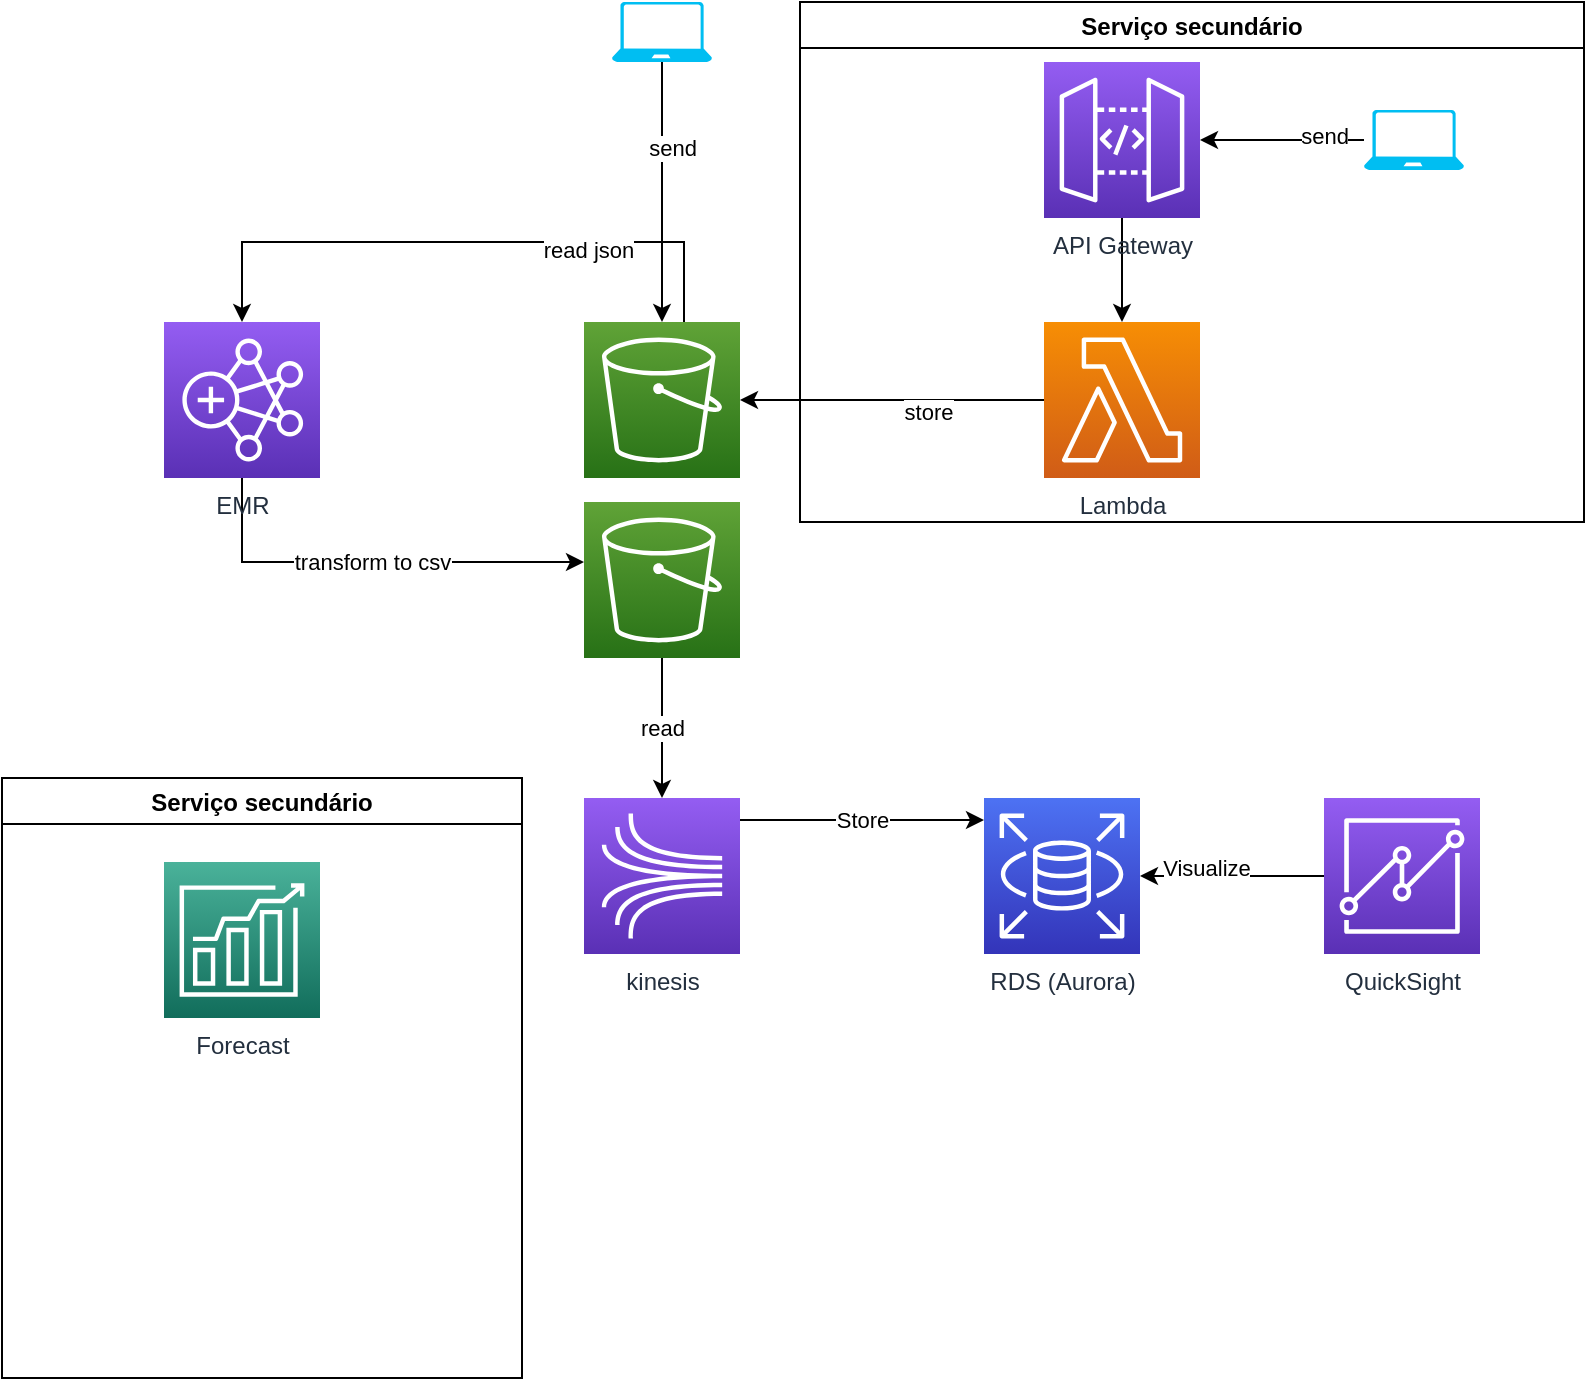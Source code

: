 <mxfile version="13.7.1" type="device"><diagram id="MkwOq9qKBs4o3Ufkjd02" name="Page-1"><mxGraphModel dx="1662" dy="762" grid="1" gridSize="10" guides="1" tooltips="1" connect="1" arrows="1" fold="1" page="1" pageScale="1" pageWidth="850" pageHeight="1100" math="0" shadow="0"><root><mxCell id="0"/><mxCell id="1" parent="0"/><mxCell id="mrfUbtfNJEClvwplXSmV-4" value="transform to csv" style="edgeStyle=orthogonalEdgeStyle;rounded=0;orthogonalLoop=1;jettySize=auto;html=1;" parent="1" source="mrfUbtfNJEClvwplXSmV-1" target="ylvelowAXBuMR_9iiyPl-11" edge="1"><mxGeometry relative="1" as="geometry"><Array as="points"><mxPoint x="139" y="290"/></Array></mxGeometry></mxCell><mxCell id="mrfUbtfNJEClvwplXSmV-1" value="EMR" style="outlineConnect=0;fontColor=#232F3E;gradientColor=#945DF2;gradientDirection=north;fillColor=#5A30B5;strokeColor=#ffffff;dashed=0;verticalLabelPosition=bottom;verticalAlign=top;align=center;html=1;fontSize=12;fontStyle=0;aspect=fixed;shape=mxgraph.aws4.resourceIcon;resIcon=mxgraph.aws4.emr;" parent="1" vertex="1"><mxGeometry x="100" y="170" width="78" height="78" as="geometry"/></mxCell><mxCell id="mrfUbtfNJEClvwplXSmV-11" value="Store" style="edgeStyle=orthogonalEdgeStyle;rounded=0;orthogonalLoop=1;jettySize=auto;html=1;" parent="1" source="ylvelowAXBuMR_9iiyPl-12" target="mrfUbtfNJEClvwplXSmV-9" edge="1"><mxGeometry relative="1" as="geometry"><mxPoint x="388" y="369" as="sourcePoint"/><Array as="points"><mxPoint x="490" y="419"/><mxPoint x="490" y="419"/></Array></mxGeometry></mxCell><mxCell id="mrfUbtfNJEClvwplXSmV-6" style="edgeStyle=orthogonalEdgeStyle;rounded=0;orthogonalLoop=1;jettySize=auto;html=1;" parent="1" source="mrfUbtfNJEClvwplXSmV-3" target="mrfUbtfNJEClvwplXSmV-1" edge="1"><mxGeometry relative="1" as="geometry"><mxPoint x="349" y="80" as="targetPoint"/><Array as="points"><mxPoint x="360" y="130"/><mxPoint x="139" y="130"/></Array></mxGeometry></mxCell><mxCell id="mrfUbtfNJEClvwplXSmV-7" value="read json" style="edgeLabel;html=1;align=center;verticalAlign=middle;resizable=0;points=[];" parent="mrfUbtfNJEClvwplXSmV-6" vertex="1" connectable="0"><mxGeometry x="-0.415" y="4" relative="1" as="geometry"><mxPoint as="offset"/></mxGeometry></mxCell><mxCell id="mrfUbtfNJEClvwplXSmV-3" value="" style="outlineConnect=0;fontColor=#232F3E;gradientColor=#60A337;gradientDirection=north;fillColor=#277116;strokeColor=#ffffff;dashed=0;verticalLabelPosition=bottom;verticalAlign=top;align=center;html=1;fontSize=12;fontStyle=0;aspect=fixed;shape=mxgraph.aws4.resourceIcon;resIcon=mxgraph.aws4.s3;" parent="1" vertex="1"><mxGeometry x="310" y="170" width="78" height="78" as="geometry"/></mxCell><mxCell id="mrfUbtfNJEClvwplXSmV-9" value="RDS (Aurora)" style="outlineConnect=0;fontColor=#232F3E;gradientColor=#4D72F3;gradientDirection=north;fillColor=#3334B9;strokeColor=#ffffff;dashed=0;verticalLabelPosition=bottom;verticalAlign=top;align=center;html=1;fontSize=12;fontStyle=0;aspect=fixed;shape=mxgraph.aws4.resourceIcon;resIcon=mxgraph.aws4.rds;" parent="1" vertex="1"><mxGeometry x="510" y="408" width="78" height="78" as="geometry"/></mxCell><mxCell id="mrfUbtfNJEClvwplXSmV-10" value="" style="shape=image;html=1;verticalAlign=top;verticalLabelPosition=bottom;labelBackgroundColor=#ffffff;imageAspect=0;aspect=fixed;image=https://cdn4.iconfinder.com/data/icons/logos-and-brands/512/267_Python_logo-128.png" parent="1" vertex="1"><mxGeometry x="220" y="150" width="48" height="48" as="geometry"/></mxCell><mxCell id="mrfUbtfNJEClvwplXSmV-13" style="edgeStyle=orthogonalEdgeStyle;rounded=0;orthogonalLoop=1;jettySize=auto;html=1;" parent="1" source="mrfUbtfNJEClvwplXSmV-12" target="mrfUbtfNJEClvwplXSmV-9" edge="1"><mxGeometry relative="1" as="geometry"/></mxCell><mxCell id="mrfUbtfNJEClvwplXSmV-14" value="Visualize" style="edgeLabel;html=1;align=center;verticalAlign=middle;resizable=0;points=[];" parent="mrfUbtfNJEClvwplXSmV-13" vertex="1" connectable="0"><mxGeometry x="0.294" y="-4" relative="1" as="geometry"><mxPoint as="offset"/></mxGeometry></mxCell><mxCell id="mrfUbtfNJEClvwplXSmV-12" value="QuickSight" style="outlineConnect=0;fontColor=#232F3E;gradientColor=#945DF2;gradientDirection=north;fillColor=#5A30B5;strokeColor=#ffffff;dashed=0;verticalLabelPosition=bottom;verticalAlign=top;align=center;html=1;fontSize=12;fontStyle=0;aspect=fixed;shape=mxgraph.aws4.resourceIcon;resIcon=mxgraph.aws4.quicksight;" parent="1" vertex="1"><mxGeometry x="680" y="408" width="78" height="78" as="geometry"/></mxCell><mxCell id="mrfUbtfNJEClvwplXSmV-23" style="edgeStyle=orthogonalEdgeStyle;rounded=0;orthogonalLoop=1;jettySize=auto;html=1;" parent="1" source="mrfUbtfNJEClvwplXSmV-18" target="mrfUbtfNJEClvwplXSmV-19" edge="1"><mxGeometry relative="1" as="geometry"/></mxCell><mxCell id="mrfUbtfNJEClvwplXSmV-18" value="API Gateway" style="outlineConnect=0;fontColor=#232F3E;gradientColor=#945DF2;gradientDirection=north;fillColor=#5A30B5;strokeColor=#ffffff;dashed=0;verticalLabelPosition=bottom;verticalAlign=top;align=center;html=1;fontSize=12;fontStyle=0;aspect=fixed;shape=mxgraph.aws4.resourceIcon;resIcon=mxgraph.aws4.api_gateway;" parent="1" vertex="1"><mxGeometry x="540" y="40" width="78" height="78" as="geometry"/></mxCell><mxCell id="mrfUbtfNJEClvwplXSmV-24" style="edgeStyle=orthogonalEdgeStyle;rounded=0;orthogonalLoop=1;jettySize=auto;html=1;" parent="1" source="mrfUbtfNJEClvwplXSmV-19" target="mrfUbtfNJEClvwplXSmV-3" edge="1"><mxGeometry relative="1" as="geometry"><Array as="points"><mxPoint x="460" y="209"/><mxPoint x="460" y="209"/></Array></mxGeometry></mxCell><mxCell id="mrfUbtfNJEClvwplXSmV-25" value="store" style="edgeLabel;html=1;align=center;verticalAlign=middle;resizable=0;points=[];" parent="mrfUbtfNJEClvwplXSmV-24" vertex="1" connectable="0"><mxGeometry x="-0.238" y="6" relative="1" as="geometry"><mxPoint as="offset"/></mxGeometry></mxCell><mxCell id="mrfUbtfNJEClvwplXSmV-19" value="Lambda" style="outlineConnect=0;fontColor=#232F3E;gradientColor=#F78E04;gradientDirection=north;fillColor=#D05C17;strokeColor=#ffffff;dashed=0;verticalLabelPosition=bottom;verticalAlign=top;align=center;html=1;fontSize=12;fontStyle=0;aspect=fixed;shape=mxgraph.aws4.resourceIcon;resIcon=mxgraph.aws4.lambda;" parent="1" vertex="1"><mxGeometry x="540" y="170" width="78" height="78" as="geometry"/></mxCell><mxCell id="mrfUbtfNJEClvwplXSmV-21" style="edgeStyle=orthogonalEdgeStyle;rounded=0;orthogonalLoop=1;jettySize=auto;html=1;" parent="1" source="mrfUbtfNJEClvwplXSmV-20" target="mrfUbtfNJEClvwplXSmV-18" edge="1"><mxGeometry relative="1" as="geometry"/></mxCell><mxCell id="mrfUbtfNJEClvwplXSmV-22" value="send" style="edgeLabel;html=1;align=center;verticalAlign=middle;resizable=0;points=[];" parent="mrfUbtfNJEClvwplXSmV-21" vertex="1" connectable="0"><mxGeometry x="-0.504" y="-2" relative="1" as="geometry"><mxPoint as="offset"/></mxGeometry></mxCell><mxCell id="mrfUbtfNJEClvwplXSmV-20" value="" style="verticalLabelPosition=bottom;html=1;verticalAlign=top;align=center;strokeColor=none;fillColor=#00BEF2;shape=mxgraph.azure.laptop;pointerEvents=1;" parent="1" vertex="1"><mxGeometry x="700" y="64" width="50" height="30" as="geometry"/></mxCell><mxCell id="ylvelowAXBuMR_9iiyPl-5" value="Serviço secundário" style="swimlane;" vertex="1" parent="1"><mxGeometry x="418" y="10" width="392" height="260" as="geometry"/></mxCell><mxCell id="ylvelowAXBuMR_9iiyPl-7" value="Serviço secundário" style="swimlane;" vertex="1" parent="1"><mxGeometry x="19" y="398" width="260" height="300" as="geometry"/></mxCell><mxCell id="mrfUbtfNJEClvwplXSmV-15" value="Forecast" style="outlineConnect=0;fontColor=#232F3E;gradientColor=#4AB29A;gradientDirection=north;fillColor=#116D5B;strokeColor=#ffffff;dashed=0;verticalLabelPosition=bottom;verticalAlign=top;align=center;html=1;fontSize=12;fontStyle=0;aspect=fixed;shape=mxgraph.aws4.resourceIcon;resIcon=mxgraph.aws4.forecast;" parent="ylvelowAXBuMR_9iiyPl-7" vertex="1"><mxGeometry x="81" y="42" width="78" height="78" as="geometry"/></mxCell><mxCell id="ylvelowAXBuMR_9iiyPl-13" value="read" style="edgeStyle=orthogonalEdgeStyle;rounded=0;orthogonalLoop=1;jettySize=auto;html=1;" edge="1" parent="1" source="ylvelowAXBuMR_9iiyPl-11" target="ylvelowAXBuMR_9iiyPl-12"><mxGeometry relative="1" as="geometry"/></mxCell><mxCell id="ylvelowAXBuMR_9iiyPl-11" value="" style="outlineConnect=0;fontColor=#232F3E;gradientColor=#60A337;gradientDirection=north;fillColor=#277116;strokeColor=#ffffff;dashed=0;verticalLabelPosition=bottom;verticalAlign=top;align=center;html=1;fontSize=12;fontStyle=0;aspect=fixed;shape=mxgraph.aws4.resourceIcon;resIcon=mxgraph.aws4.s3;" vertex="1" parent="1"><mxGeometry x="310" y="260" width="78" height="78" as="geometry"/></mxCell><mxCell id="ylvelowAXBuMR_9iiyPl-12" value="kinesis" style="outlineConnect=0;fontColor=#232F3E;gradientColor=#945DF2;gradientDirection=north;fillColor=#5A30B5;strokeColor=#ffffff;dashed=0;verticalLabelPosition=bottom;verticalAlign=top;align=center;html=1;fontSize=12;fontStyle=0;aspect=fixed;shape=mxgraph.aws4.resourceIcon;resIcon=mxgraph.aws4.kinesis;" vertex="1" parent="1"><mxGeometry x="310" y="408" width="78" height="78" as="geometry"/></mxCell><mxCell id="ylvelowAXBuMR_9iiyPl-16" style="edgeStyle=orthogonalEdgeStyle;rounded=0;orthogonalLoop=1;jettySize=auto;html=1;" edge="1" parent="1" source="ylvelowAXBuMR_9iiyPl-15" target="mrfUbtfNJEClvwplXSmV-3"><mxGeometry relative="1" as="geometry"/></mxCell><mxCell id="ylvelowAXBuMR_9iiyPl-17" value="send" style="edgeLabel;html=1;align=center;verticalAlign=middle;resizable=0;points=[];" vertex="1" connectable="0" parent="ylvelowAXBuMR_9iiyPl-16"><mxGeometry x="-0.348" y="5" relative="1" as="geometry"><mxPoint as="offset"/></mxGeometry></mxCell><mxCell id="ylvelowAXBuMR_9iiyPl-15" value="" style="verticalLabelPosition=bottom;html=1;verticalAlign=top;align=center;strokeColor=none;fillColor=#00BEF2;shape=mxgraph.azure.laptop;pointerEvents=1;" vertex="1" parent="1"><mxGeometry x="324" y="10" width="50" height="30" as="geometry"/></mxCell></root></mxGraphModel></diagram></mxfile>